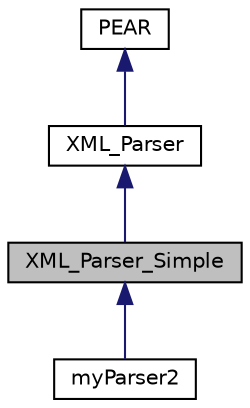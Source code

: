 digraph "XML_Parser_Simple"
{
 // LATEX_PDF_SIZE
  edge [fontname="Helvetica",fontsize="10",labelfontname="Helvetica",labelfontsize="10"];
  node [fontname="Helvetica",fontsize="10",shape=record];
  Node1 [label="XML_Parser_Simple",height=0.2,width=0.4,color="black", fillcolor="grey75", style="filled", fontcolor="black",tooltip=" "];
  Node2 -> Node1 [dir="back",color="midnightblue",fontsize="10",style="solid",fontname="Helvetica"];
  Node2 [label="XML_Parser",height=0.2,width=0.4,color="black", fillcolor="white", style="filled",URL="$classXML__Parser.html",tooltip=" "];
  Node3 -> Node2 [dir="back",color="midnightblue",fontsize="10",style="solid",fontname="Helvetica"];
  Node3 [label="PEAR",height=0.2,width=0.4,color="black", fillcolor="white", style="filled",URL="$classPEAR.html",tooltip=" "];
  Node1 -> Node4 [dir="back",color="midnightblue",fontsize="10",style="solid",fontname="Helvetica"];
  Node4 [label="myParser2",height=0.2,width=0.4,color="black", fillcolor="white", style="filled",URL="$classmyParser2.html",tooltip=" "];
}
